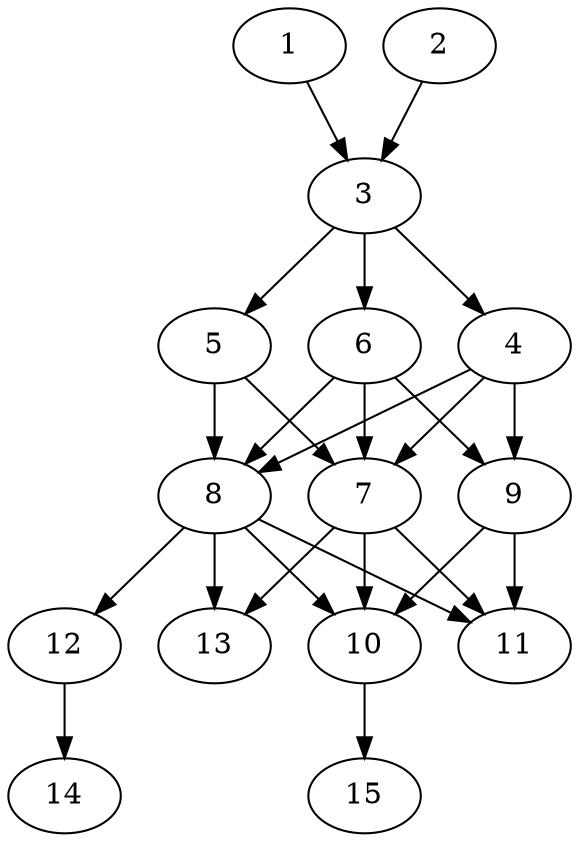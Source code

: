 // DAG automatically generated by daggen at Thu Oct  3 13:59:26 2019
// ./daggen --dot -n 15 --ccr 0.4 --fat 0.5 --regular 0.5 --density 0.9 --mindata 5242880 --maxdata 52428800 
digraph G {
  1 [size="58516480", alpha="0.14", expect_size="23406592"] 
  1 -> 3 [size ="23406592"]
  2 [size="76544000", alpha="0.08", expect_size="30617600"] 
  2 -> 3 [size ="30617600"]
  3 [size="44605440", alpha="0.07", expect_size="17842176"] 
  3 -> 4 [size ="17842176"]
  3 -> 5 [size ="17842176"]
  3 -> 6 [size ="17842176"]
  4 [size="74841600", alpha="0.03", expect_size="29936640"] 
  4 -> 7 [size ="29936640"]
  4 -> 8 [size ="29936640"]
  4 -> 9 [size ="29936640"]
  5 [size="63360000", alpha="0.11", expect_size="25344000"] 
  5 -> 7 [size ="25344000"]
  5 -> 8 [size ="25344000"]
  6 [size="96394240", alpha="0.17", expect_size="38557696"] 
  6 -> 7 [size ="38557696"]
  6 -> 8 [size ="38557696"]
  6 -> 9 [size ="38557696"]
  7 [size="88788480", alpha="0.18", expect_size="35515392"] 
  7 -> 10 [size ="35515392"]
  7 -> 11 [size ="35515392"]
  7 -> 13 [size ="35515392"]
  8 [size="89152000", alpha="0.13", expect_size="35660800"] 
  8 -> 10 [size ="35660800"]
  8 -> 11 [size ="35660800"]
  8 -> 12 [size ="35660800"]
  8 -> 13 [size ="35660800"]
  9 [size="105413120", alpha="0.14", expect_size="42165248"] 
  9 -> 10 [size ="42165248"]
  9 -> 11 [size ="42165248"]
  10 [size="79075840", alpha="0.12", expect_size="31630336"] 
  10 -> 15 [size ="31630336"]
  11 [size="98979840", alpha="0.14", expect_size="39591936"] 
  12 [size="62865920", alpha="0.11", expect_size="25146368"] 
  12 -> 14 [size ="25146368"]
  13 [size="108902400", alpha="0.05", expect_size="43560960"] 
  14 [size="31447040", alpha="0.16", expect_size="12578816"] 
  15 [size="47124480", alpha="0.11", expect_size="18849792"] 
}
